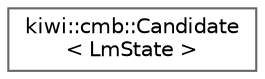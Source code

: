 digraph "Graphical Class Hierarchy"
{
 // LATEX_PDF_SIZE
  bgcolor="transparent";
  edge [fontname=Helvetica,fontsize=10,labelfontname=Helvetica,labelfontsize=10];
  node [fontname=Helvetica,fontsize=10,shape=box,height=0.2,width=0.4];
  rankdir="LR";
  Node0 [id="Node000000",label="kiwi::cmb::Candidate\l\< LmState \>",height=0.2,width=0.4,color="grey40", fillcolor="white", style="filled",URL="$structkiwi_1_1cmb_1_1Candidate.html",tooltip=" "];
}

